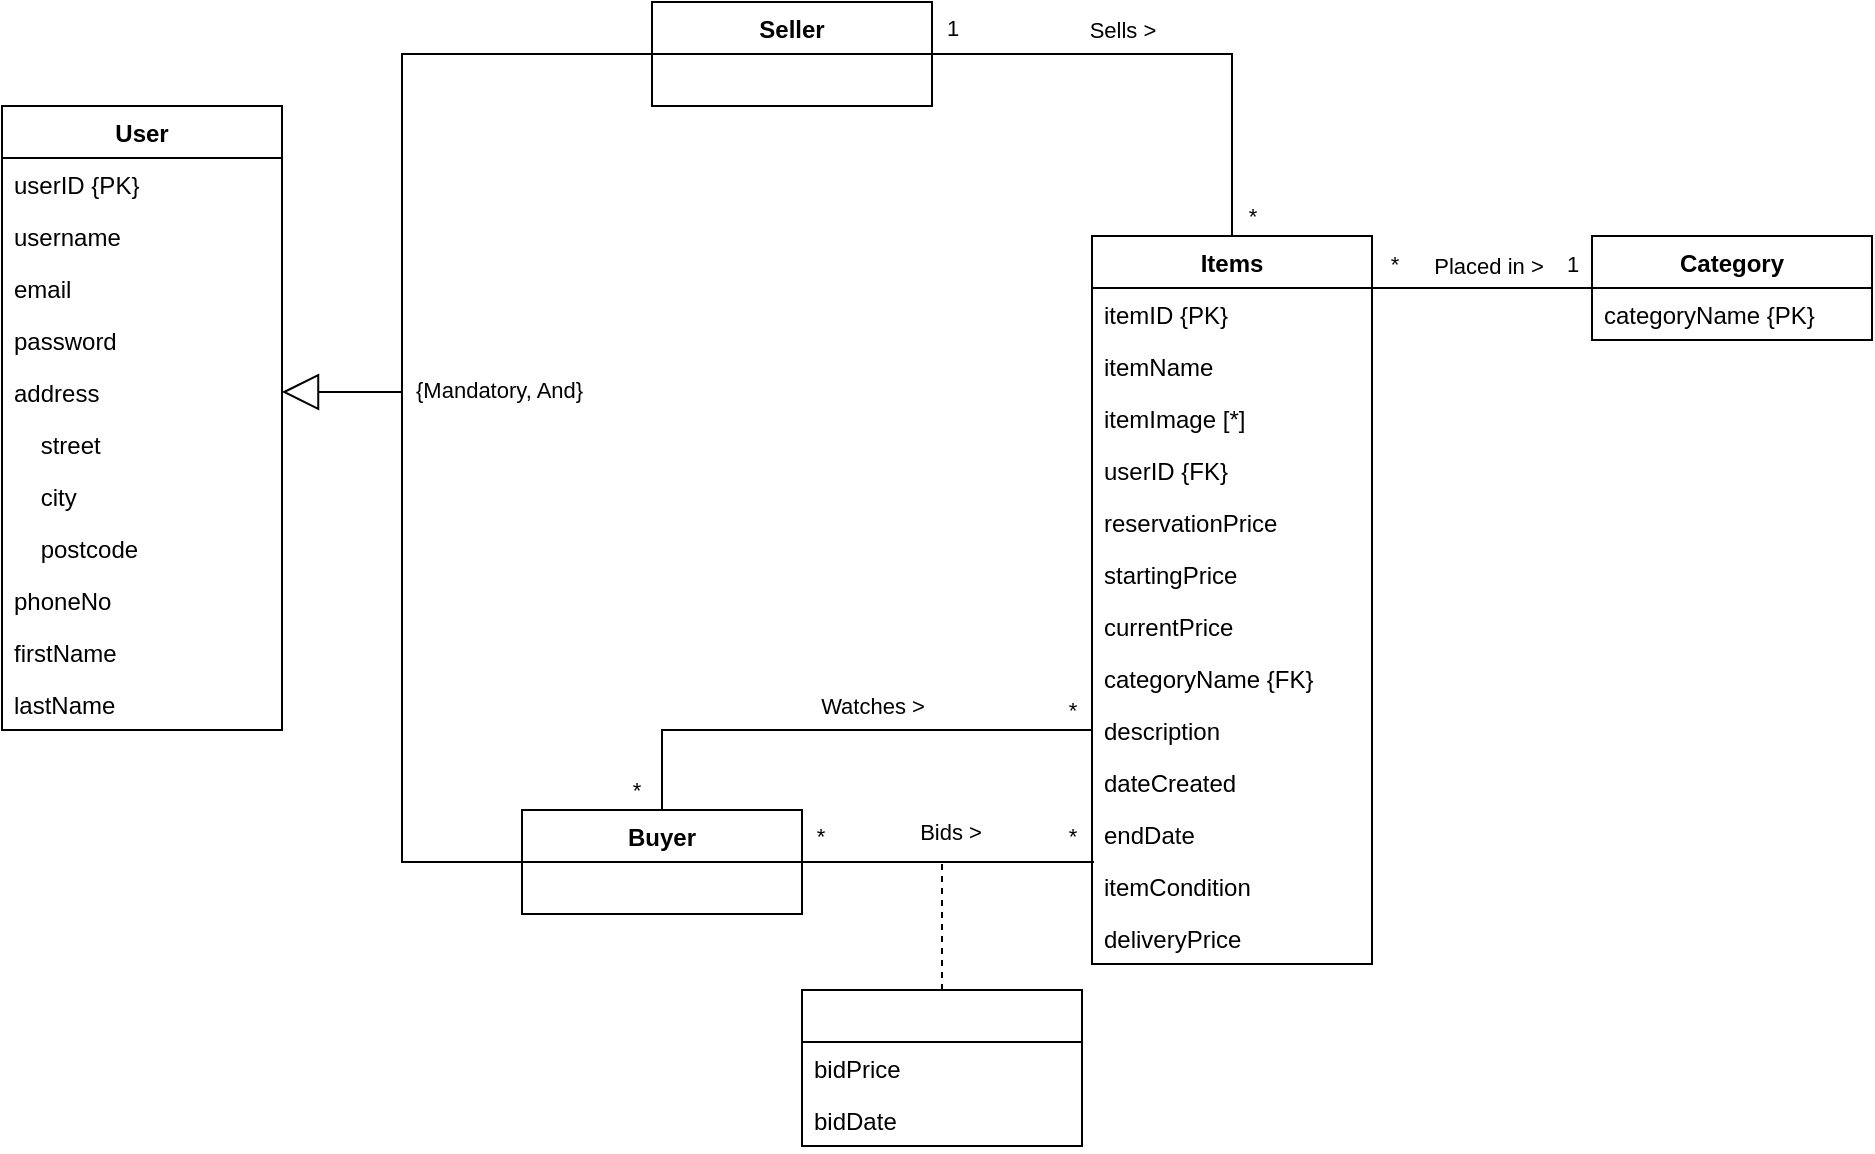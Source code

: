 <mxfile version="20.5.3" type="device"><diagram id="TwUcjbTNxHrpg2Pi-Iwy" name="Page-1"><mxGraphModel dx="1221" dy="654" grid="1" gridSize="10" guides="1" tooltips="1" connect="1" arrows="1" fold="1" page="1" pageScale="1" pageWidth="1169" pageHeight="827" math="0" shadow="0"><root><mxCell id="0"/><mxCell id="1" parent="0"/><mxCell id="FdjivdY3tDX9qHvkWPbz-15" value="User" style="swimlane;fontStyle=1;childLayout=stackLayout;horizontal=1;startSize=26;fillColor=none;horizontalStack=0;resizeParent=1;resizeParentMax=0;resizeLast=0;collapsible=1;marginBottom=0;" parent="1" vertex="1"><mxGeometry x="117" y="180" width="140" height="312" as="geometry"/></mxCell><mxCell id="FdjivdY3tDX9qHvkWPbz-16" value="userID {PK}" style="text;strokeColor=none;fillColor=none;align=left;verticalAlign=top;spacingLeft=4;spacingRight=4;overflow=hidden;rotatable=0;points=[[0,0.5],[1,0.5]];portConstraint=eastwest;" parent="FdjivdY3tDX9qHvkWPbz-15" vertex="1"><mxGeometry y="26" width="140" height="26" as="geometry"/></mxCell><mxCell id="FdjivdY3tDX9qHvkWPbz-17" value="username" style="text;strokeColor=none;fillColor=none;align=left;verticalAlign=top;spacingLeft=4;spacingRight=4;overflow=hidden;rotatable=0;points=[[0,0.5],[1,0.5]];portConstraint=eastwest;" parent="FdjivdY3tDX9qHvkWPbz-15" vertex="1"><mxGeometry y="52" width="140" height="26" as="geometry"/></mxCell><mxCell id="FdjivdY3tDX9qHvkWPbz-18" value="email" style="text;strokeColor=none;fillColor=none;align=left;verticalAlign=top;spacingLeft=4;spacingRight=4;overflow=hidden;rotatable=0;points=[[0,0.5],[1,0.5]];portConstraint=eastwest;" parent="FdjivdY3tDX9qHvkWPbz-15" vertex="1"><mxGeometry y="78" width="140" height="26" as="geometry"/></mxCell><mxCell id="FdjivdY3tDX9qHvkWPbz-19" value="password" style="text;strokeColor=none;fillColor=none;align=left;verticalAlign=top;spacingLeft=4;spacingRight=4;overflow=hidden;rotatable=0;points=[[0,0.5],[1,0.5]];portConstraint=eastwest;" parent="FdjivdY3tDX9qHvkWPbz-15" vertex="1"><mxGeometry y="104" width="140" height="26" as="geometry"/></mxCell><mxCell id="FdjivdY3tDX9qHvkWPbz-20" value="address" style="text;strokeColor=none;fillColor=none;align=left;verticalAlign=top;spacingLeft=4;spacingRight=4;overflow=hidden;rotatable=0;points=[[0,0.5],[1,0.5]];portConstraint=eastwest;" parent="FdjivdY3tDX9qHvkWPbz-15" vertex="1"><mxGeometry y="130" width="140" height="26" as="geometry"/></mxCell><mxCell id="HcyID9EgXjQp5s6WX4JZ-8" value="    street" style="text;strokeColor=none;fillColor=none;align=left;verticalAlign=top;spacingLeft=4;spacingRight=4;overflow=hidden;rotatable=0;points=[[0,0.5],[1,0.5]];portConstraint=eastwest;" parent="FdjivdY3tDX9qHvkWPbz-15" vertex="1"><mxGeometry y="156" width="140" height="26" as="geometry"/></mxCell><mxCell id="HcyID9EgXjQp5s6WX4JZ-9" value="    city" style="text;strokeColor=none;fillColor=none;align=left;verticalAlign=top;spacingLeft=4;spacingRight=4;overflow=hidden;rotatable=0;points=[[0,0.5],[1,0.5]];portConstraint=eastwest;" parent="FdjivdY3tDX9qHvkWPbz-15" vertex="1"><mxGeometry y="182" width="140" height="26" as="geometry"/></mxCell><mxCell id="HcyID9EgXjQp5s6WX4JZ-10" value="    postcode" style="text;strokeColor=none;fillColor=none;align=left;verticalAlign=top;spacingLeft=4;spacingRight=4;overflow=hidden;rotatable=0;points=[[0,0.5],[1,0.5]];portConstraint=eastwest;" parent="FdjivdY3tDX9qHvkWPbz-15" vertex="1"><mxGeometry y="208" width="140" height="26" as="geometry"/></mxCell><mxCell id="HcyID9EgXjQp5s6WX4JZ-4" value="phoneNo" style="text;strokeColor=none;fillColor=none;align=left;verticalAlign=top;spacingLeft=4;spacingRight=4;overflow=hidden;rotatable=0;points=[[0,0.5],[1,0.5]];portConstraint=eastwest;" parent="FdjivdY3tDX9qHvkWPbz-15" vertex="1"><mxGeometry y="234" width="140" height="26" as="geometry"/></mxCell><mxCell id="HcyID9EgXjQp5s6WX4JZ-1" value="firstName" style="text;strokeColor=none;fillColor=none;align=left;verticalAlign=top;spacingLeft=4;spacingRight=4;overflow=hidden;rotatable=0;points=[[0,0.5],[1,0.5]];portConstraint=eastwest;" parent="FdjivdY3tDX9qHvkWPbz-15" vertex="1"><mxGeometry y="260" width="140" height="26" as="geometry"/></mxCell><mxCell id="HcyID9EgXjQp5s6WX4JZ-2" value="lastName" style="text;strokeColor=none;fillColor=none;align=left;verticalAlign=top;spacingLeft=4;spacingRight=4;overflow=hidden;rotatable=0;points=[[0,0.5],[1,0.5]];portConstraint=eastwest;" parent="FdjivdY3tDX9qHvkWPbz-15" vertex="1"><mxGeometry y="286" width="140" height="26" as="geometry"/></mxCell><mxCell id="FdjivdY3tDX9qHvkWPbz-21" value="Seller" style="swimlane;fontStyle=1;childLayout=stackLayout;horizontal=1;startSize=26;fillColor=none;horizontalStack=0;resizeParent=1;resizeParentMax=0;resizeLast=0;collapsible=1;marginBottom=0;" parent="1" vertex="1"><mxGeometry x="442" y="128" width="140" height="52" as="geometry"/></mxCell><mxCell id="FdjivdY3tDX9qHvkWPbz-27" value="" style="endArrow=block;endSize=16;endFill=0;rounded=0;exitX=0;exitY=0.5;exitDx=0;exitDy=0;entryX=1;entryY=0.5;entryDx=0;entryDy=0;html=1;" parent="1" target="FdjivdY3tDX9qHvkWPbz-20" edge="1"><mxGeometry width="160" relative="1" as="geometry"><mxPoint x="442" y="154" as="sourcePoint"/><mxPoint x="537" y="325" as="targetPoint"/><Array as="points"><mxPoint x="317" y="154"/><mxPoint x="317" y="323"/></Array></mxGeometry></mxCell><mxCell id="FdjivdY3tDX9qHvkWPbz-28" value="Buyer" style="swimlane;fontStyle=1;childLayout=stackLayout;horizontal=1;startSize=26;fillColor=none;horizontalStack=0;resizeParent=1;resizeParentMax=0;resizeLast=0;collapsible=1;marginBottom=0;" parent="1" vertex="1"><mxGeometry x="377" y="532" width="140" height="52" as="geometry"/></mxCell><mxCell id="FdjivdY3tDX9qHvkWPbz-34" value="{Mandatory, And}" style="endArrow=none;endSize=16;endFill=0;html=1;rounded=0;exitX=0.001;exitY=0.04;exitDx=0;exitDy=0;align=left;exitPerimeter=0;" parent="1" edge="1"><mxGeometry x="1" y="-5" width="160" relative="1" as="geometry"><mxPoint x="377.14" y="558.04" as="sourcePoint"/><mxPoint x="317" y="322" as="targetPoint"/><Array as="points"><mxPoint x="317" y="558"/></Array><mxPoint as="offset"/></mxGeometry></mxCell><mxCell id="FdjivdY3tDX9qHvkWPbz-35" value="Items" style="swimlane;fontStyle=1;childLayout=stackLayout;horizontal=1;startSize=26;fillColor=none;horizontalStack=0;resizeParent=1;resizeParentMax=0;resizeLast=0;collapsible=1;marginBottom=0;" parent="1" vertex="1"><mxGeometry x="662" y="245" width="140" height="364" as="geometry"/></mxCell><mxCell id="FdjivdY3tDX9qHvkWPbz-36" value="itemID {PK}" style="text;strokeColor=none;fillColor=none;align=left;verticalAlign=top;spacingLeft=4;spacingRight=4;overflow=hidden;rotatable=0;points=[[0,0.5],[1,0.5]];portConstraint=eastwest;" parent="FdjivdY3tDX9qHvkWPbz-35" vertex="1"><mxGeometry y="26" width="140" height="26" as="geometry"/></mxCell><mxCell id="FdjivdY3tDX9qHvkWPbz-37" value="itemName" style="text;strokeColor=none;fillColor=none;align=left;verticalAlign=top;spacingLeft=4;spacingRight=4;overflow=hidden;rotatable=0;points=[[0,0.5],[1,0.5]];portConstraint=eastwest;" parent="FdjivdY3tDX9qHvkWPbz-35" vertex="1"><mxGeometry y="52" width="140" height="26" as="geometry"/></mxCell><mxCell id="FdjivdY3tDX9qHvkWPbz-38" value="itemImage [*]" style="text;strokeColor=none;fillColor=none;align=left;verticalAlign=top;spacingLeft=4;spacingRight=4;overflow=hidden;rotatable=0;points=[[0,0.5],[1,0.5]];portConstraint=eastwest;" parent="FdjivdY3tDX9qHvkWPbz-35" vertex="1"><mxGeometry y="78" width="140" height="26" as="geometry"/></mxCell><mxCell id="FdjivdY3tDX9qHvkWPbz-39" value="userID {FK}" style="text;strokeColor=none;fillColor=none;align=left;verticalAlign=top;spacingLeft=4;spacingRight=4;overflow=hidden;rotatable=0;points=[[0,0.5],[1,0.5]];portConstraint=eastwest;" parent="FdjivdY3tDX9qHvkWPbz-35" vertex="1"><mxGeometry y="104" width="140" height="26" as="geometry"/></mxCell><mxCell id="FdjivdY3tDX9qHvkWPbz-40" value="reservationPrice" style="text;strokeColor=none;fillColor=none;align=left;verticalAlign=top;spacingLeft=4;spacingRight=4;overflow=hidden;rotatable=0;points=[[0,0.5],[1,0.5]];portConstraint=eastwest;" parent="FdjivdY3tDX9qHvkWPbz-35" vertex="1"><mxGeometry y="130" width="140" height="26" as="geometry"/></mxCell><mxCell id="FdjivdY3tDX9qHvkWPbz-41" value="startingPrice" style="text;strokeColor=none;fillColor=none;align=left;verticalAlign=top;spacingLeft=4;spacingRight=4;overflow=hidden;rotatable=0;points=[[0,0.5],[1,0.5]];portConstraint=eastwest;" parent="FdjivdY3tDX9qHvkWPbz-35" vertex="1"><mxGeometry y="156" width="140" height="26" as="geometry"/></mxCell><mxCell id="FdjivdY3tDX9qHvkWPbz-42" value="currentPrice" style="text;strokeColor=none;fillColor=none;align=left;verticalAlign=top;spacingLeft=4;spacingRight=4;overflow=hidden;rotatable=0;points=[[0,0.5],[1,0.5]];portConstraint=eastwest;" parent="FdjivdY3tDX9qHvkWPbz-35" vertex="1"><mxGeometry y="182" width="140" height="26" as="geometry"/></mxCell><mxCell id="FdjivdY3tDX9qHvkWPbz-43" value="categoryName {FK}" style="text;strokeColor=none;fillColor=none;align=left;verticalAlign=top;spacingLeft=4;spacingRight=4;overflow=hidden;rotatable=0;points=[[0,0.5],[1,0.5]];portConstraint=eastwest;" parent="FdjivdY3tDX9qHvkWPbz-35" vertex="1"><mxGeometry y="208" width="140" height="26" as="geometry"/></mxCell><mxCell id="FdjivdY3tDX9qHvkWPbz-44" value="description" style="text;strokeColor=none;fillColor=none;align=left;verticalAlign=top;spacingLeft=4;spacingRight=4;overflow=hidden;rotatable=0;points=[[0,0.5],[1,0.5]];portConstraint=eastwest;" parent="FdjivdY3tDX9qHvkWPbz-35" vertex="1"><mxGeometry y="234" width="140" height="26" as="geometry"/></mxCell><mxCell id="Fj2XM9BtApdPj-811yTG-15" value="dateCreated" style="text;strokeColor=none;fillColor=none;align=left;verticalAlign=top;spacingLeft=4;spacingRight=4;overflow=hidden;rotatable=0;points=[[0,0.5],[1,0.5]];portConstraint=eastwest;" parent="FdjivdY3tDX9qHvkWPbz-35" vertex="1"><mxGeometry y="260" width="140" height="26" as="geometry"/></mxCell><mxCell id="FdjivdY3tDX9qHvkWPbz-46" value="endDate" style="text;strokeColor=none;fillColor=none;align=left;verticalAlign=top;spacingLeft=4;spacingRight=4;overflow=hidden;rotatable=0;points=[[0,0.5],[1,0.5]];portConstraint=eastwest;" parent="FdjivdY3tDX9qHvkWPbz-35" vertex="1"><mxGeometry y="286" width="140" height="26" as="geometry"/></mxCell><mxCell id="HcyID9EgXjQp5s6WX4JZ-5" value="itemCondition" style="text;strokeColor=none;fillColor=none;align=left;verticalAlign=top;spacingLeft=4;spacingRight=4;overflow=hidden;rotatable=0;points=[[0,0.5],[1,0.5]];portConstraint=eastwest;" parent="FdjivdY3tDX9qHvkWPbz-35" vertex="1"><mxGeometry y="312" width="140" height="26" as="geometry"/></mxCell><mxCell id="HcyID9EgXjQp5s6WX4JZ-6" value="deliveryPrice" style="text;strokeColor=none;fillColor=none;align=left;verticalAlign=top;spacingLeft=4;spacingRight=4;overflow=hidden;rotatable=0;points=[[0,0.5],[1,0.5]];portConstraint=eastwest;" parent="FdjivdY3tDX9qHvkWPbz-35" vertex="1"><mxGeometry y="338" width="140" height="26" as="geometry"/></mxCell><mxCell id="FdjivdY3tDX9qHvkWPbz-53" style="edgeStyle=orthogonalEdgeStyle;rounded=0;orthogonalLoop=1;jettySize=auto;html=1;endArrow=none;endFill=0;" parent="1" source="FdjivdY3tDX9qHvkWPbz-47" edge="1"><mxGeometry relative="1" as="geometry"><mxPoint x="802" y="271" as="targetPoint"/></mxGeometry></mxCell><mxCell id="FdjivdY3tDX9qHvkWPbz-68" value="1" style="edgeLabel;html=1;align=center;verticalAlign=middle;resizable=0;points=[];" parent="FdjivdY3tDX9qHvkWPbz-53" vertex="1" connectable="0"><mxGeometry x="-0.272" y="-1" relative="1" as="geometry"><mxPoint x="30" y="-11" as="offset"/></mxGeometry></mxCell><mxCell id="Fj2XM9BtApdPj-811yTG-1" value="Placed in &amp;gt;" style="edgeLabel;html=1;align=center;verticalAlign=middle;resizable=0;points=[];" parent="FdjivdY3tDX9qHvkWPbz-53" vertex="1" connectable="0"><mxGeometry x="0.218" y="-3" relative="1" as="geometry"><mxPoint x="15" y="-9" as="offset"/></mxGeometry></mxCell><mxCell id="Fj2XM9BtApdPj-811yTG-2" value="*" style="edgeLabel;html=1;align=center;verticalAlign=middle;resizable=0;points=[];" parent="FdjivdY3tDX9qHvkWPbz-53" vertex="1" connectable="0"><mxGeometry x="0.773" y="-1" relative="1" as="geometry"><mxPoint x="-2" y="-11" as="offset"/></mxGeometry></mxCell><mxCell id="FdjivdY3tDX9qHvkWPbz-47" value="Category" style="swimlane;fontStyle=1;childLayout=stackLayout;horizontal=1;startSize=26;fillColor=none;horizontalStack=0;resizeParent=1;resizeParentMax=0;resizeLast=0;collapsible=1;marginBottom=0;" parent="1" vertex="1"><mxGeometry x="912" y="245" width="140" height="52" as="geometry"/></mxCell><mxCell id="FdjivdY3tDX9qHvkWPbz-48" value="categoryName {PK}" style="text;strokeColor=none;fillColor=none;align=left;verticalAlign=top;spacingLeft=4;spacingRight=4;overflow=hidden;rotatable=0;points=[[0,0.5],[1,0.5]];portConstraint=eastwest;" parent="FdjivdY3tDX9qHvkWPbz-47" vertex="1"><mxGeometry y="26" width="140" height="26" as="geometry"/></mxCell><mxCell id="FdjivdY3tDX9qHvkWPbz-54" style="edgeStyle=orthogonalEdgeStyle;rounded=0;orthogonalLoop=1;jettySize=auto;html=1;exitX=0.5;exitY=0;exitDx=0;exitDy=0;endArrow=none;endFill=0;entryX=1;entryY=0.5;entryDx=0;entryDy=0;" parent="1" source="FdjivdY3tDX9qHvkWPbz-35" target="FdjivdY3tDX9qHvkWPbz-21" edge="1"><mxGeometry relative="1" as="geometry"><mxPoint x="627" y="154" as="sourcePoint"/><mxPoint x="622" y="162" as="targetPoint"/></mxGeometry></mxCell><mxCell id="FdjivdY3tDX9qHvkWPbz-66" value="1" style="edgeLabel;html=1;align=center;verticalAlign=middle;resizable=0;points=[];" parent="FdjivdY3tDX9qHvkWPbz-54" vertex="1" connectable="0"><mxGeometry x="0.751" y="1" relative="1" as="geometry"><mxPoint x="-20" y="-14" as="offset"/></mxGeometry></mxCell><mxCell id="Fj2XM9BtApdPj-811yTG-3" value="*" style="edgeLabel;html=1;align=center;verticalAlign=middle;resizable=0;points=[];" parent="FdjivdY3tDX9qHvkWPbz-54" vertex="1" connectable="0"><mxGeometry x="-0.918" y="2" relative="1" as="geometry"><mxPoint x="12" as="offset"/></mxGeometry></mxCell><mxCell id="Fj2XM9BtApdPj-811yTG-4" value="Sells &amp;gt;" style="edgeLabel;html=1;align=center;verticalAlign=middle;resizable=0;points=[];" parent="FdjivdY3tDX9qHvkWPbz-54" vertex="1" connectable="0"><mxGeometry x="0.212" relative="1" as="geometry"><mxPoint y="-12" as="offset"/></mxGeometry></mxCell><mxCell id="FdjivdY3tDX9qHvkWPbz-57" style="edgeStyle=orthogonalEdgeStyle;rounded=0;orthogonalLoop=1;jettySize=auto;html=1;endArrow=none;endFill=0;exitX=0.5;exitY=0;exitDx=0;exitDy=0;" parent="1" source="FdjivdY3tDX9qHvkWPbz-28" edge="1"><mxGeometry relative="1" as="geometry"><Array as="points"><mxPoint x="447" y="492"/></Array><mxPoint x="661.97" y="492" as="targetPoint"/><mxPoint x="571.97" y="492.029" as="sourcePoint"/></mxGeometry></mxCell><mxCell id="FdjivdY3tDX9qHvkWPbz-59" value="*" style="edgeLabel;html=1;align=center;verticalAlign=middle;resizable=0;points=[];" parent="FdjivdY3tDX9qHvkWPbz-57" vertex="1" connectable="0"><mxGeometry x="0.796" relative="1" as="geometry"><mxPoint x="16" y="-10" as="offset"/></mxGeometry></mxCell><mxCell id="FdjivdY3tDX9qHvkWPbz-60" value="*" style="edgeLabel;html=1;align=center;verticalAlign=middle;resizable=0;points=[];" parent="FdjivdY3tDX9qHvkWPbz-57" vertex="1" connectable="0"><mxGeometry x="-0.64" relative="1" as="geometry"><mxPoint x="-19" y="30" as="offset"/></mxGeometry></mxCell><mxCell id="FdjivdY3tDX9qHvkWPbz-61" value="Watches &amp;gt;" style="edgeLabel;html=1;align=center;verticalAlign=middle;resizable=0;points=[];" parent="FdjivdY3tDX9qHvkWPbz-57" vertex="1" connectable="0"><mxGeometry x="-0.177" y="1" relative="1" as="geometry"><mxPoint x="40" y="-11" as="offset"/></mxGeometry></mxCell><mxCell id="Fj2XM9BtApdPj-811yTG-5" style="edgeStyle=orthogonalEdgeStyle;rounded=0;orthogonalLoop=1;jettySize=auto;html=1;endArrow=none;endFill=0;exitX=1;exitY=0.5;exitDx=0;exitDy=0;" parent="1" source="FdjivdY3tDX9qHvkWPbz-28" edge="1"><mxGeometry relative="1" as="geometry"><Array as="points"><mxPoint x="663" y="558"/></Array><mxPoint x="663" y="558" as="targetPoint"/><mxPoint x="542" y="564" as="sourcePoint"/></mxGeometry></mxCell><mxCell id="Fj2XM9BtApdPj-811yTG-6" value="*" style="edgeLabel;html=1;align=center;verticalAlign=middle;resizable=0;points=[];" parent="Fj2XM9BtApdPj-811yTG-5" vertex="1" connectable="0"><mxGeometry x="0.796" relative="1" as="geometry"><mxPoint x="4" y="-13" as="offset"/></mxGeometry></mxCell><mxCell id="Fj2XM9BtApdPj-811yTG-7" value="*" style="edgeLabel;html=1;align=center;verticalAlign=middle;resizable=0;points=[];" parent="Fj2XM9BtApdPj-811yTG-5" vertex="1" connectable="0"><mxGeometry x="-0.7" relative="1" as="geometry"><mxPoint x="-13" y="-13" as="offset"/></mxGeometry></mxCell><mxCell id="Fj2XM9BtApdPj-811yTG-8" value="Bids &amp;gt;" style="edgeLabel;html=1;align=center;verticalAlign=middle;resizable=0;points=[];" parent="Fj2XM9BtApdPj-811yTG-5" vertex="1" connectable="0"><mxGeometry x="-0.177" y="1" relative="1" as="geometry"><mxPoint x="14" y="-14" as="offset"/></mxGeometry></mxCell><mxCell id="Fj2XM9BtApdPj-811yTG-11" value="" style="swimlane;fontStyle=1;childLayout=stackLayout;horizontal=1;startSize=26;fillColor=none;horizontalStack=0;resizeParent=1;resizeParentMax=0;resizeLast=0;collapsible=1;marginBottom=0;" parent="1" vertex="1"><mxGeometry x="517" y="622" width="140" height="78" as="geometry"><mxRectangle x="517" y="622" width="50" height="40" as="alternateBounds"/></mxGeometry></mxCell><mxCell id="Fj2XM9BtApdPj-811yTG-12" value="bidPrice" style="text;strokeColor=none;fillColor=none;align=left;verticalAlign=top;spacingLeft=4;spacingRight=4;overflow=hidden;rotatable=0;points=[[0,0.5],[1,0.5]];portConstraint=eastwest;" parent="Fj2XM9BtApdPj-811yTG-11" vertex="1"><mxGeometry y="26" width="140" height="26" as="geometry"/></mxCell><mxCell id="Fj2XM9BtApdPj-811yTG-13" value="bidDate" style="text;strokeColor=none;fillColor=none;align=left;verticalAlign=top;spacingLeft=4;spacingRight=4;overflow=hidden;rotatable=0;points=[[0,0.5],[1,0.5]];portConstraint=eastwest;" parent="Fj2XM9BtApdPj-811yTG-11" vertex="1"><mxGeometry y="52" width="140" height="26" as="geometry"/></mxCell><mxCell id="Fj2XM9BtApdPj-811yTG-16" value="" style="endArrow=none;dashed=1;html=1;rounded=0;exitX=0.5;exitY=0;exitDx=0;exitDy=0;" parent="1" source="Fj2XM9BtApdPj-811yTG-11" edge="1"><mxGeometry width="50" height="50" relative="1" as="geometry"><mxPoint x="562" y="622" as="sourcePoint"/><mxPoint x="587" y="557" as="targetPoint"/></mxGeometry></mxCell></root></mxGraphModel></diagram></mxfile>